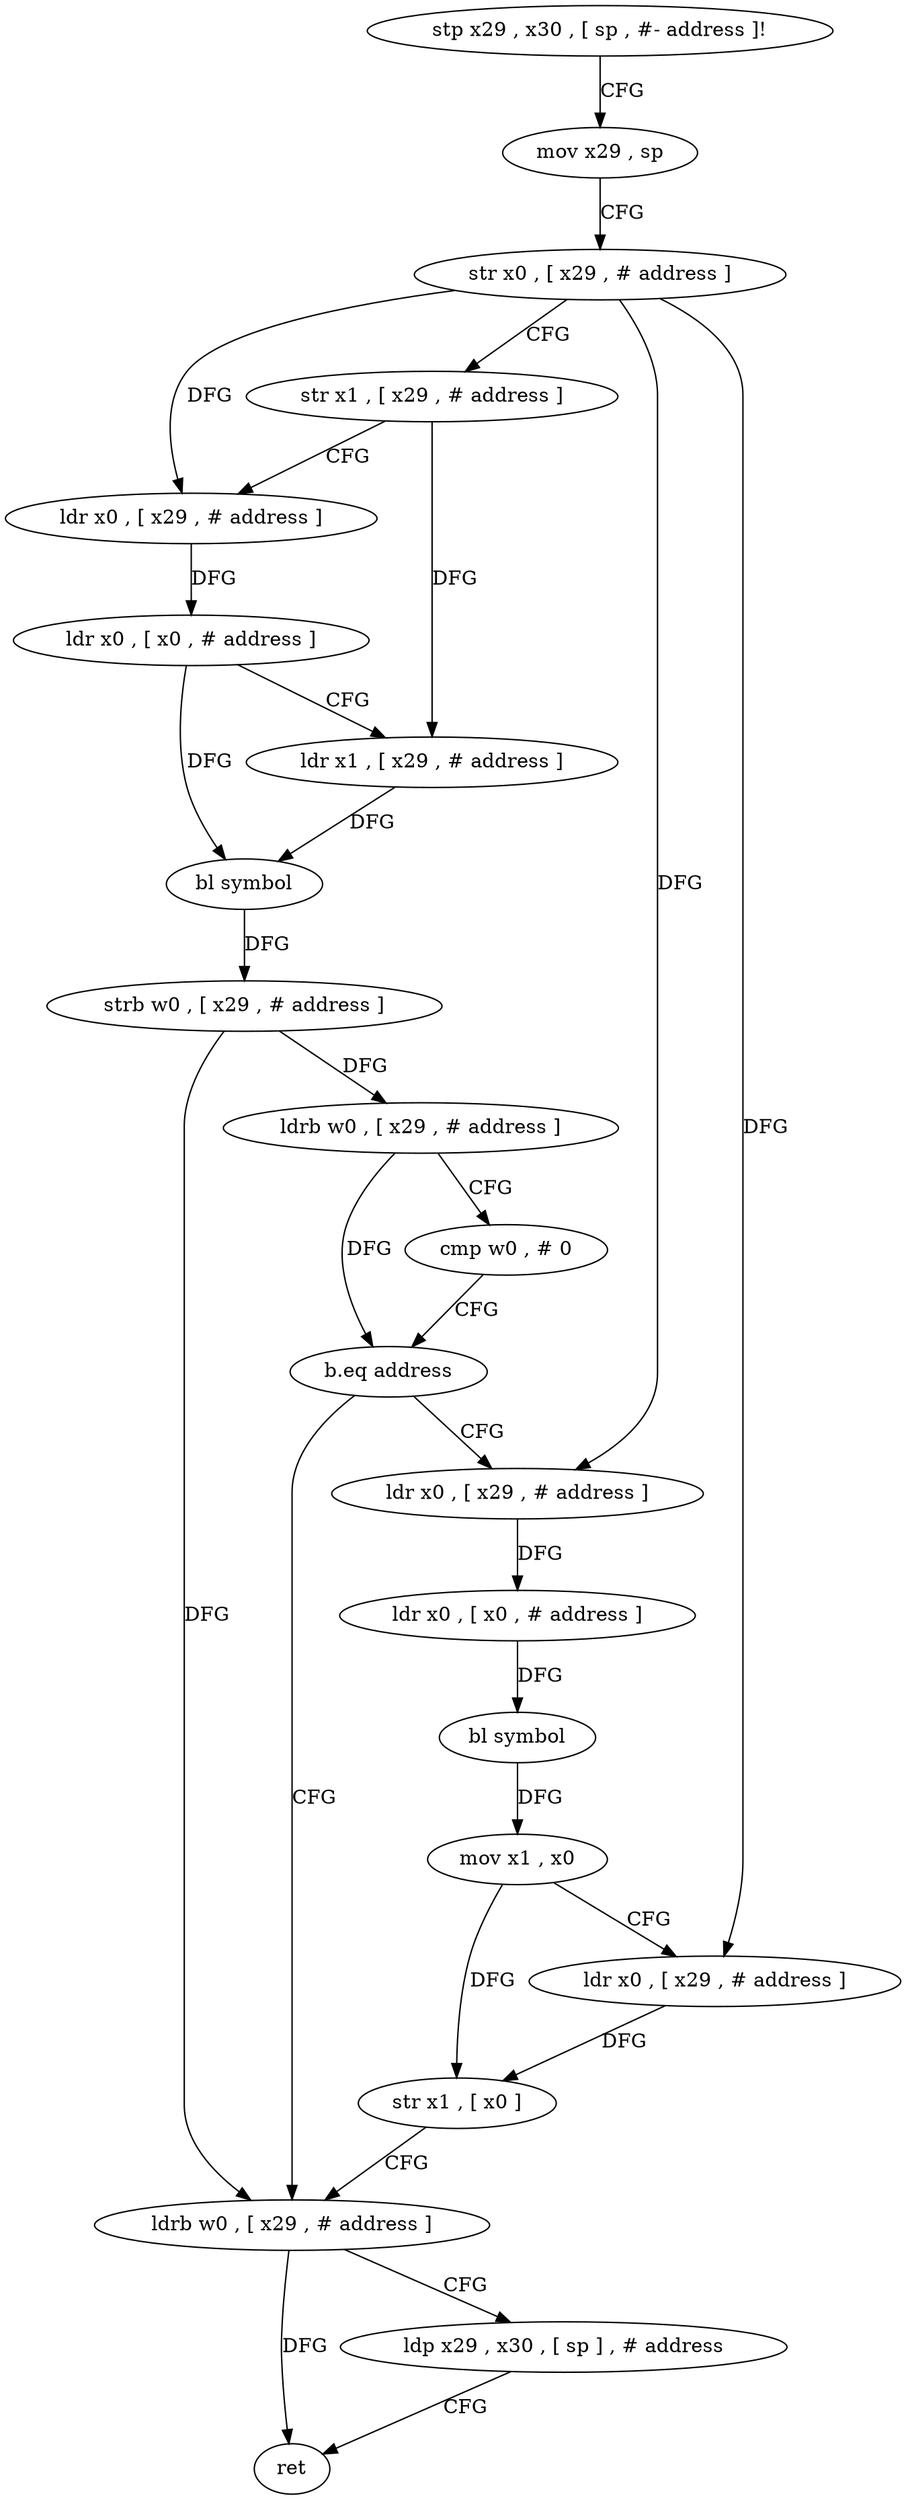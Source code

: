 digraph "func" {
"168196" [label = "stp x29 , x30 , [ sp , #- address ]!" ]
"168200" [label = "mov x29 , sp" ]
"168204" [label = "str x0 , [ x29 , # address ]" ]
"168208" [label = "str x1 , [ x29 , # address ]" ]
"168212" [label = "ldr x0 , [ x29 , # address ]" ]
"168216" [label = "ldr x0 , [ x0 , # address ]" ]
"168220" [label = "ldr x1 , [ x29 , # address ]" ]
"168224" [label = "bl symbol" ]
"168228" [label = "strb w0 , [ x29 , # address ]" ]
"168232" [label = "ldrb w0 , [ x29 , # address ]" ]
"168236" [label = "cmp w0 , # 0" ]
"168240" [label = "b.eq address" ]
"168268" [label = "ldrb w0 , [ x29 , # address ]" ]
"168244" [label = "ldr x0 , [ x29 , # address ]" ]
"168272" [label = "ldp x29 , x30 , [ sp ] , # address" ]
"168276" [label = "ret" ]
"168248" [label = "ldr x0 , [ x0 , # address ]" ]
"168252" [label = "bl symbol" ]
"168256" [label = "mov x1 , x0" ]
"168260" [label = "ldr x0 , [ x29 , # address ]" ]
"168264" [label = "str x1 , [ x0 ]" ]
"168196" -> "168200" [ label = "CFG" ]
"168200" -> "168204" [ label = "CFG" ]
"168204" -> "168208" [ label = "CFG" ]
"168204" -> "168212" [ label = "DFG" ]
"168204" -> "168244" [ label = "DFG" ]
"168204" -> "168260" [ label = "DFG" ]
"168208" -> "168212" [ label = "CFG" ]
"168208" -> "168220" [ label = "DFG" ]
"168212" -> "168216" [ label = "DFG" ]
"168216" -> "168220" [ label = "CFG" ]
"168216" -> "168224" [ label = "DFG" ]
"168220" -> "168224" [ label = "DFG" ]
"168224" -> "168228" [ label = "DFG" ]
"168228" -> "168232" [ label = "DFG" ]
"168228" -> "168268" [ label = "DFG" ]
"168232" -> "168236" [ label = "CFG" ]
"168232" -> "168240" [ label = "DFG" ]
"168236" -> "168240" [ label = "CFG" ]
"168240" -> "168268" [ label = "CFG" ]
"168240" -> "168244" [ label = "CFG" ]
"168268" -> "168272" [ label = "CFG" ]
"168268" -> "168276" [ label = "DFG" ]
"168244" -> "168248" [ label = "DFG" ]
"168272" -> "168276" [ label = "CFG" ]
"168248" -> "168252" [ label = "DFG" ]
"168252" -> "168256" [ label = "DFG" ]
"168256" -> "168260" [ label = "CFG" ]
"168256" -> "168264" [ label = "DFG" ]
"168260" -> "168264" [ label = "DFG" ]
"168264" -> "168268" [ label = "CFG" ]
}

